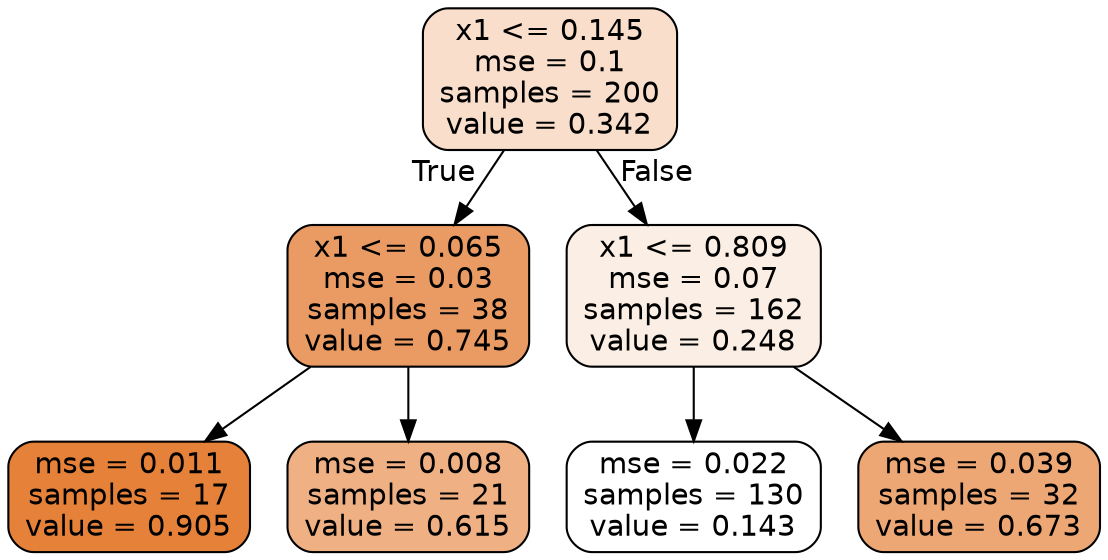 digraph Tree {
node [shape=box, style="filled, rounded", color="black", fontname=helvetica] ;
edge [fontname=helvetica] ;
0 [label="x1 <= 0.145\nmse = 0.1\nsamples = 200\nvalue = 0.342", fillcolor="#f8decb"] ;
1 [label="x1 <= 0.065\nmse = 0.03\nsamples = 38\nvalue = 0.745", fillcolor="#ea9b63"] ;
0 -> 1 [labeldistance=2.5, labelangle=45, headlabel="True"] ;
2 [label="mse = 0.011\nsamples = 17\nvalue = 0.905", fillcolor="#e58139"] ;
1 -> 2 ;
3 [label="mse = 0.008\nsamples = 21\nvalue = 0.615", fillcolor="#efb184"] ;
1 -> 3 ;
4 [label="x1 <= 0.809\nmse = 0.07\nsamples = 162\nvalue = 0.248", fillcolor="#fbeee4"] ;
0 -> 4 [labeldistance=2.5, labelangle=-45, headlabel="False"] ;
5 [label="mse = 0.022\nsamples = 130\nvalue = 0.143", fillcolor="#ffffff"] ;
4 -> 5 ;
6 [label="mse = 0.039\nsamples = 32\nvalue = 0.673", fillcolor="#eda775"] ;
4 -> 6 ;
}